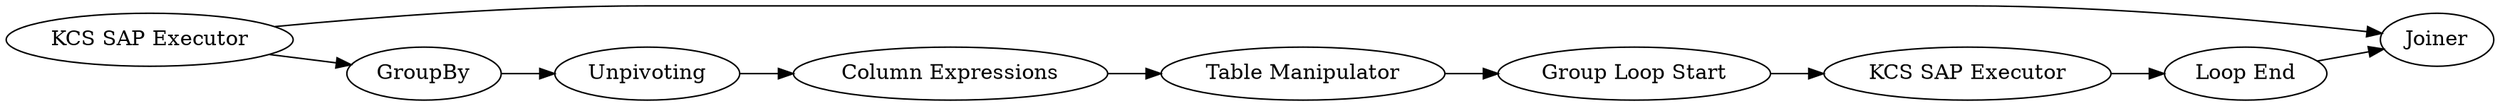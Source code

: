 digraph {
	1 -> 8
	12 -> 13
	11 -> 12
	9 -> 14
	1 -> 11
	13 -> 5
	10 -> 8
	14 -> 10
	5 -> 9
	5 [label="Table Manipulator"]
	13 [label="Column Expressions"]
	1 [label="KCS SAP Executor"]
	9 [label="Group Loop Start"]
	11 [label=GroupBy]
	8 [label=Joiner]
	14 [label="KCS SAP Executor"]
	12 [label=Unpivoting]
	10 [label="Loop End"]
	rankdir=LR
}
